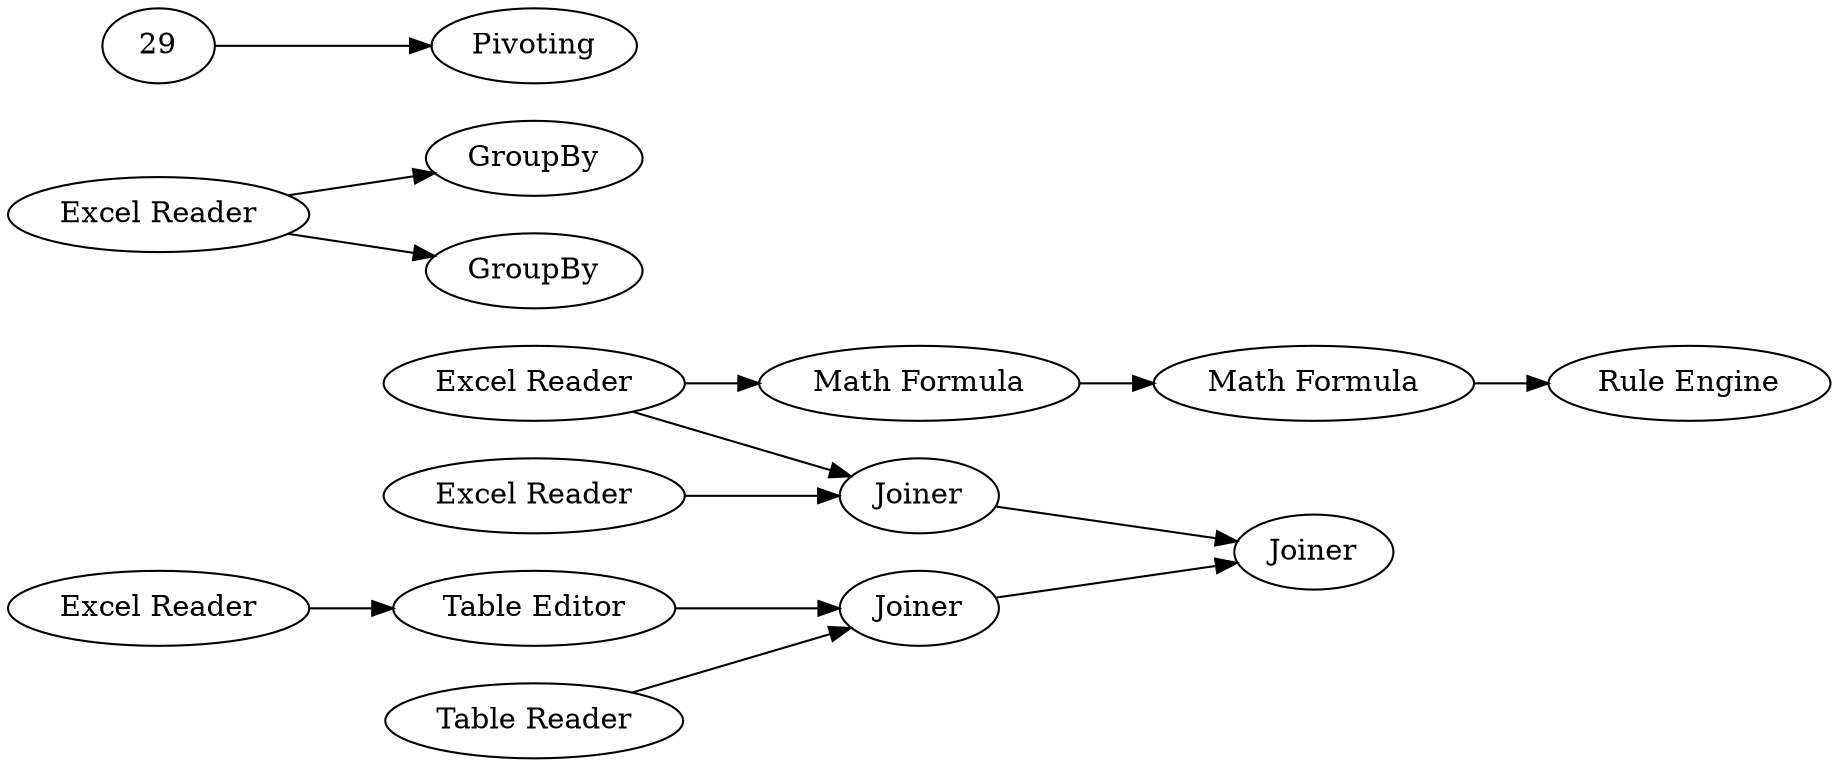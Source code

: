 digraph {
	1 [label="Excel Reader"]
	2 [label="Excel Reader"]
	23 [label="Table Editor"]
	25 [label=GroupBy]
	26 [label=GroupBy]
	28 [label=Pivoting]
	1 [label="Excel Reader"]
	20 [label="Math Formula"]
	21 [label="Math Formula"]
	22 [label="Rule Engine"]
	33 [label="Table Reader"]
	36 [label=Joiner]
	37 [label=Joiner]
	42 [label=Joiner]
	43 [label="Excel Reader"]
	44 [label="Excel Reader"]
	1 -> 20
	20 -> 21
	21 -> 22
	1 -> 42
	2 -> 26
	2 -> 25
	23 -> 37
	29 -> 28
	33 -> 37
	37 -> 36
	42 -> 36
	43 -> 42
	44 -> 23
	rankdir=LR
}
